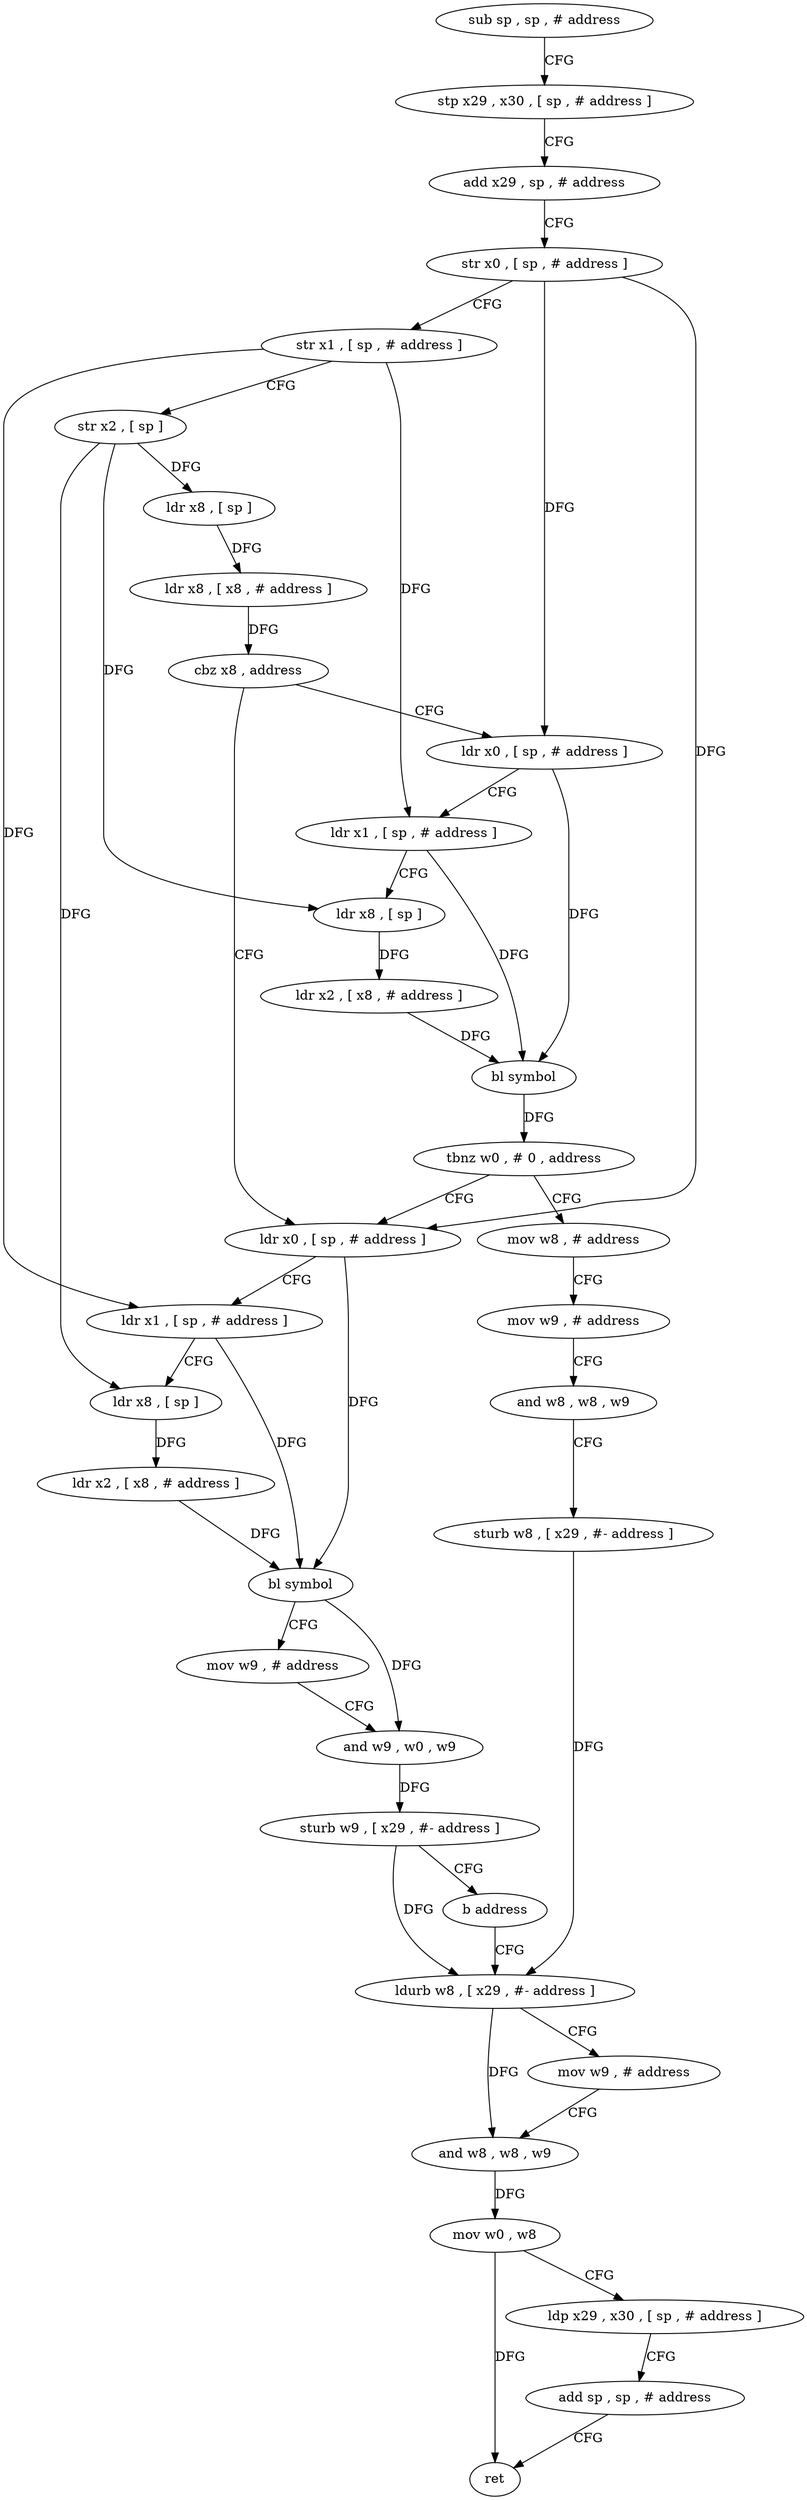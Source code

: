digraph "func" {
"4221256" [label = "sub sp , sp , # address" ]
"4221260" [label = "stp x29 , x30 , [ sp , # address ]" ]
"4221264" [label = "add x29 , sp , # address" ]
"4221268" [label = "str x0 , [ sp , # address ]" ]
"4221272" [label = "str x1 , [ sp , # address ]" ]
"4221276" [label = "str x2 , [ sp ]" ]
"4221280" [label = "ldr x8 , [ sp ]" ]
"4221284" [label = "ldr x8 , [ x8 , # address ]" ]
"4221288" [label = "cbz x8 , address" ]
"4221316" [label = "ldr x0 , [ sp , # address ]" ]
"4221292" [label = "ldr x0 , [ sp , # address ]" ]
"4221320" [label = "ldr x1 , [ sp , # address ]" ]
"4221324" [label = "ldr x8 , [ sp ]" ]
"4221328" [label = "ldr x2 , [ x8 , # address ]" ]
"4221332" [label = "bl symbol" ]
"4221336" [label = "mov w9 , # address" ]
"4221340" [label = "and w9 , w0 , w9" ]
"4221344" [label = "sturb w9 , [ x29 , #- address ]" ]
"4221348" [label = "b address" ]
"4221368" [label = "ldurb w8 , [ x29 , #- address ]" ]
"4221296" [label = "ldr x1 , [ sp , # address ]" ]
"4221300" [label = "ldr x8 , [ sp ]" ]
"4221304" [label = "ldr x2 , [ x8 , # address ]" ]
"4221308" [label = "bl symbol" ]
"4221312" [label = "tbnz w0 , # 0 , address" ]
"4221352" [label = "mov w8 , # address" ]
"4221372" [label = "mov w9 , # address" ]
"4221376" [label = "and w8 , w8 , w9" ]
"4221380" [label = "mov w0 , w8" ]
"4221384" [label = "ldp x29 , x30 , [ sp , # address ]" ]
"4221388" [label = "add sp , sp , # address" ]
"4221392" [label = "ret" ]
"4221356" [label = "mov w9 , # address" ]
"4221360" [label = "and w8 , w8 , w9" ]
"4221364" [label = "sturb w8 , [ x29 , #- address ]" ]
"4221256" -> "4221260" [ label = "CFG" ]
"4221260" -> "4221264" [ label = "CFG" ]
"4221264" -> "4221268" [ label = "CFG" ]
"4221268" -> "4221272" [ label = "CFG" ]
"4221268" -> "4221316" [ label = "DFG" ]
"4221268" -> "4221292" [ label = "DFG" ]
"4221272" -> "4221276" [ label = "CFG" ]
"4221272" -> "4221320" [ label = "DFG" ]
"4221272" -> "4221296" [ label = "DFG" ]
"4221276" -> "4221280" [ label = "DFG" ]
"4221276" -> "4221324" [ label = "DFG" ]
"4221276" -> "4221300" [ label = "DFG" ]
"4221280" -> "4221284" [ label = "DFG" ]
"4221284" -> "4221288" [ label = "DFG" ]
"4221288" -> "4221316" [ label = "CFG" ]
"4221288" -> "4221292" [ label = "CFG" ]
"4221316" -> "4221320" [ label = "CFG" ]
"4221316" -> "4221332" [ label = "DFG" ]
"4221292" -> "4221296" [ label = "CFG" ]
"4221292" -> "4221308" [ label = "DFG" ]
"4221320" -> "4221324" [ label = "CFG" ]
"4221320" -> "4221332" [ label = "DFG" ]
"4221324" -> "4221328" [ label = "DFG" ]
"4221328" -> "4221332" [ label = "DFG" ]
"4221332" -> "4221336" [ label = "CFG" ]
"4221332" -> "4221340" [ label = "DFG" ]
"4221336" -> "4221340" [ label = "CFG" ]
"4221340" -> "4221344" [ label = "DFG" ]
"4221344" -> "4221348" [ label = "CFG" ]
"4221344" -> "4221368" [ label = "DFG" ]
"4221348" -> "4221368" [ label = "CFG" ]
"4221368" -> "4221372" [ label = "CFG" ]
"4221368" -> "4221376" [ label = "DFG" ]
"4221296" -> "4221300" [ label = "CFG" ]
"4221296" -> "4221308" [ label = "DFG" ]
"4221300" -> "4221304" [ label = "DFG" ]
"4221304" -> "4221308" [ label = "DFG" ]
"4221308" -> "4221312" [ label = "DFG" ]
"4221312" -> "4221352" [ label = "CFG" ]
"4221312" -> "4221316" [ label = "CFG" ]
"4221352" -> "4221356" [ label = "CFG" ]
"4221372" -> "4221376" [ label = "CFG" ]
"4221376" -> "4221380" [ label = "DFG" ]
"4221380" -> "4221384" [ label = "CFG" ]
"4221380" -> "4221392" [ label = "DFG" ]
"4221384" -> "4221388" [ label = "CFG" ]
"4221388" -> "4221392" [ label = "CFG" ]
"4221356" -> "4221360" [ label = "CFG" ]
"4221360" -> "4221364" [ label = "CFG" ]
"4221364" -> "4221368" [ label = "DFG" ]
}

